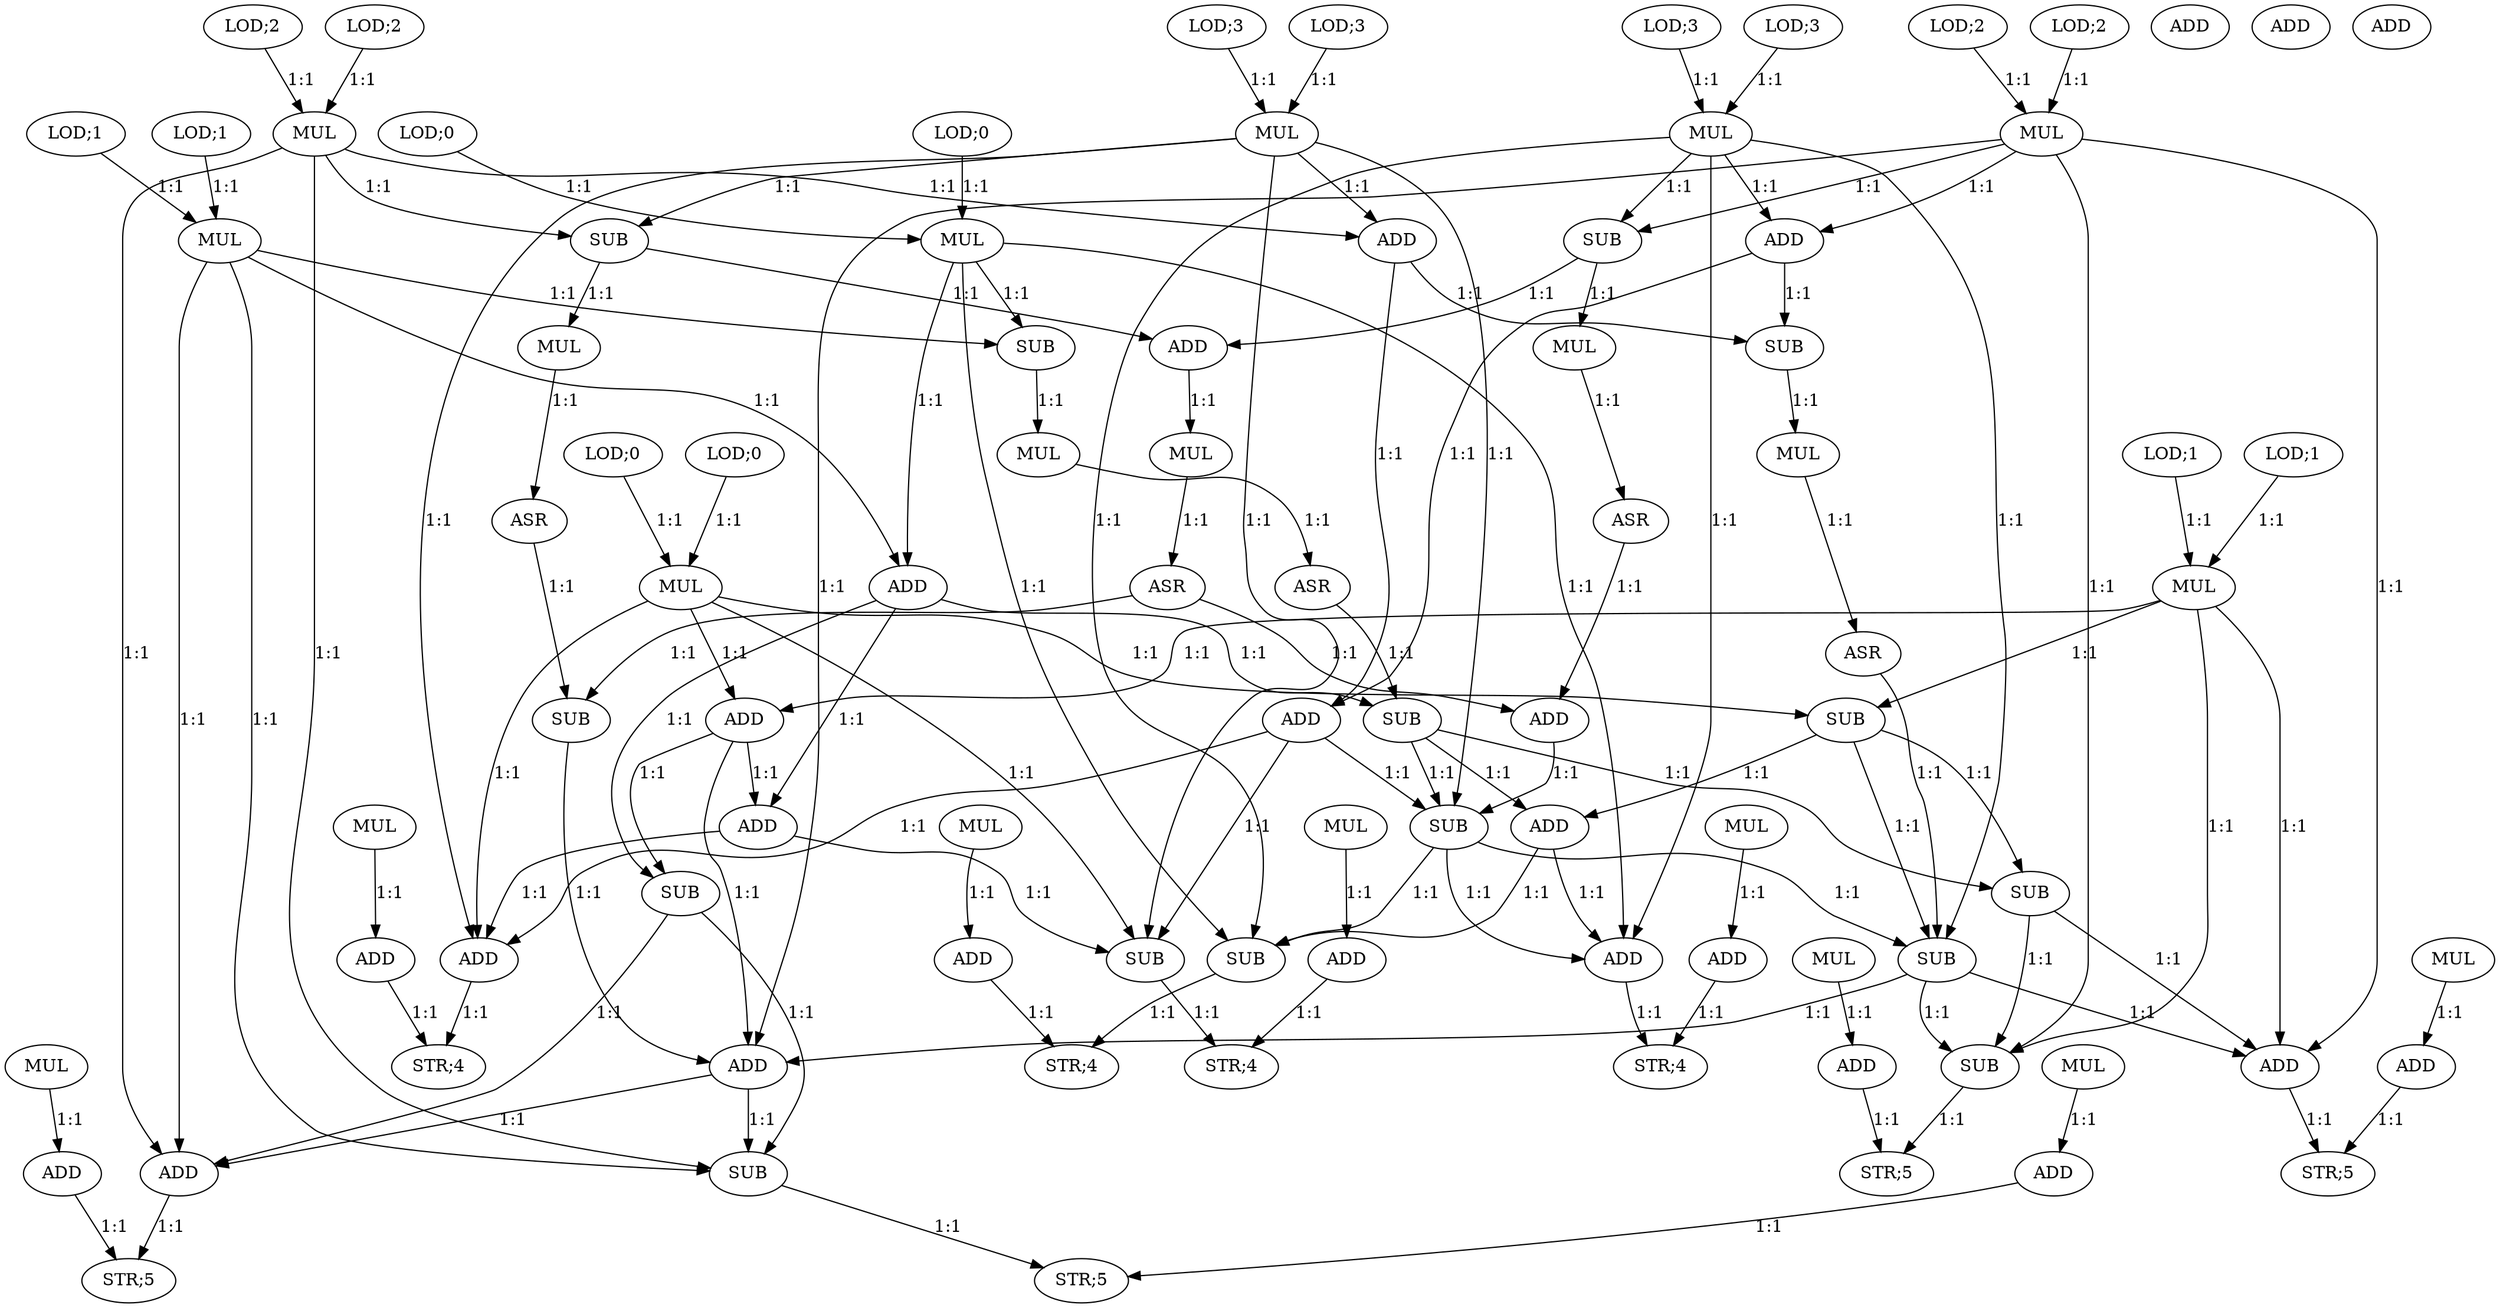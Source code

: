 digraph  {
   0 [label="LOD;0"];
   1 [label="LOD;0"];
   2 [label="MUL"];
   3 [label="LOD;0"];
   4 [label="LOD;0"];
   5 [label="MUL"];
   6 [label="LOD;1"];
   7 [label="LOD;1"];
   8 [label="MUL"];
   9 [label="LOD;1"];
   10 [label="LOD;1"];
   11 [label="MUL"];
   12 [label="ADD"];
   13 [label="SUB"];
   14 [label="ADD"];
   15 [label="SUB"];
   16 [label="MUL"];
   17 [label="ASR"];
   18 [label="SUB"];
   19 [label="ADD"];
   20 [label="SUB"];
   21 [label="ADD"];
   22 [label="SUB"];
   23 [label="LOD;2"];
   24 [label="LOD;2"];
   25 [label="MUL"];
   26 [label="LOD;2"];
   27 [label="LOD;2"];
   28 [label="MUL"];
   29 [label="LOD;3"];
   30 [label="LOD;3"];
   31 [label="MUL"];
   32 [label="LOD;3"];
   33 [label="LOD;3"];
   34 [label="MUL"];
   35 [label="ADD"];
   36 [label="SUB"];
   37 [label="ADD"];
   38 [label="SUB"];
   39 [label="ADD"];
   40 [label="SUB"];
   41 [label="MUL"];
   42 [label="ASR"];
   43 [label="ADD"];
   44 [label="MUL"];
   45 [label="ASR"];
   46 [label="MUL"];
   47 [label="ASR"];
   48 [label="SUB"];
   49 [label="MUL"];
   50 [label="ASR"];
   51 [label="ADD"];
   52 [label="SUB"];
   53 [label="SUB"];
   54 [label="ADD"];
   55 [label="ADD"];
   56 [label="MUL"];
   57 [label="ADD"];
   58 [label="STR;4"];
   59 [label="SUB"];
   60 [label="MUL"];
   61 [label="ADD"];
   62 [label="STR;4"];
   63 [label="ADD"];
   64 [label="MUL"];
   65 [label="ADD"];
   66 [label="STR;4"];
   67 [label="SUB"];
   68 [label="MUL"];
   69 [label="ADD"];
   70 [label="STR;4"];
   71 [label="ADD"];
   72 [label="MUL"];
   73 [label="ADD"];
   74 [label="STR;5"];
   75 [label="SUB"];
   76 [label="MUL"];
   77 [label="ADD"];
   78 [label="STR;5"];
   79 [label="ADD"];
   80 [label="MUL"];
   81 [label="ADD"];
   82 [label="STR;5"];
   83 [label="SUB"];
   84 [label="MUL"];
   85 [label="ADD"];
   86 [label="STR;5"];
   87 [label="ADD"];
   88 [label="ADD"];
   89 [label="ADD"];

   0->2 [label="1:1"];
   1->2 [label="1:1"];
   2->12 [label="1:1"];
   2->13 [label="1:1"];
   2->55 [label="1:1"];
   2->59 [label="1:1"];
   3->5 [label="1:1"];
   4->5 [label="1:1"];
   5->14 [label="1:1"];
   5->15 [label="1:1"];
   5->63 [label="1:1"];
   5->67 [label="1:1"];
   6->8 [label="1:1"];
   7->8 [label="1:1"];
   8->12 [label="1:1"];
   8->13 [label="1:1"];
   8->71 [label="1:1"];
   8->75 [label="1:1"];
   9->11 [label="1:1"];
   10->11 [label="1:1"];
   11->14 [label="1:1"];
   11->15 [label="1:1"];
   11->79 [label="1:1"];
   11->83 [label="1:1"];
   12->19 [label="1:1"];
   12->20 [label="1:1"];
   12->54 [label="1:1"];
   13->21 [label="1:1"];
   13->22 [label="1:1"];
   13->53 [label="1:1"];
   14->18 [label="1:1"];
   14->19 [label="1:1"];
   14->20 [label="1:1"];
   15->16 [label="1:1"];
   16->17 [label="1:1"];
   17->18 [label="1:1"];
   18->21 [label="1:1"];
   18->22 [label="1:1"];
   18->52 [label="1:1"];
   19->55 [label="1:1"];
   19->59 [label="1:1"];
   20->79 [label="1:1"];
   20->83 [label="1:1"];
   21->63 [label="1:1"];
   21->67 [label="1:1"];
   22->71 [label="1:1"];
   22->75 [label="1:1"];
   23->25 [label="1:1"];
   24->25 [label="1:1"];
   25->37 [label="1:1"];
   25->38 [label="1:1"];
   25->79 [label="1:1"];
   25->83 [label="1:1"];
   26->28 [label="1:1"];
   27->28 [label="1:1"];
   28->35 [label="1:1"];
   28->36 [label="1:1"];
   28->54 [label="1:1"];
   28->71 [label="1:1"];
   28->75 [label="1:1"];
   29->31 [label="1:1"];
   30->31 [label="1:1"];
   31->35 [label="1:1"];
   31->36 [label="1:1"];
   31->53 [label="1:1"];
   31->63 [label="1:1"];
   31->67 [label="1:1"];
   32->34 [label="1:1"];
   33->34 [label="1:1"];
   34->37 [label="1:1"];
   34->38 [label="1:1"];
   34->52 [label="1:1"];
   34->55 [label="1:1"];
   34->59 [label="1:1"];
   35->39 [label="1:1"];
   35->40 [label="1:1"];
   36->43 [label="1:1"];
   36->49 [label="1:1"];
   37->39 [label="1:1"];
   37->40 [label="1:1"];
   38->43 [label="1:1"];
   38->46 [label="1:1"];
   39->52 [label="1:1"];
   39->55 [label="1:1"];
   39->59 [label="1:1"];
   40->41 [label="1:1"];
   41->42 [label="1:1"];
   42->53 [label="1:1"];
   43->44 [label="1:1"];
   44->45 [label="1:1"];
   45->48 [label="1:1"];
   45->51 [label="1:1"];
   46->47 [label="1:1"];
   47->48 [label="1:1"];
   48->54 [label="1:1"];
   49->50 [label="1:1"];
   50->51 [label="1:1"];
   51->52 [label="1:1"];
   52->53 [label="1:1"];
   52->63 [label="1:1"];
   52->67 [label="1:1"];
   53->54 [label="1:1"];
   53->71 [label="1:1"];
   53->75 [label="1:1"];
   54->79 [label="1:1"];
   54->83 [label="1:1"];
   55->58 [label="1:1"];
   56->57 [label="1:1"];
   57->58 [label="1:1"];
   59->62 [label="1:1"];
   60->61 [label="1:1"];
   61->62 [label="1:1"];
   63->66 [label="1:1"];
   64->65 [label="1:1"];
   65->66 [label="1:1"];
   67->70 [label="1:1"];
   68->69 [label="1:1"];
   69->70 [label="1:1"];
   71->74 [label="1:1"];
   72->73 [label="1:1"];
   73->74 [label="1:1"];
   75->78 [label="1:1"];
   76->77 [label="1:1"];
   77->78 [label="1:1"];
   79->82 [label="1:1"];
   80->81 [label="1:1"];
   81->82 [label="1:1"];
   83->86 [label="1:1"];
   84->85 [label="1:1"];
   85->86 [label="1:1"];
}
